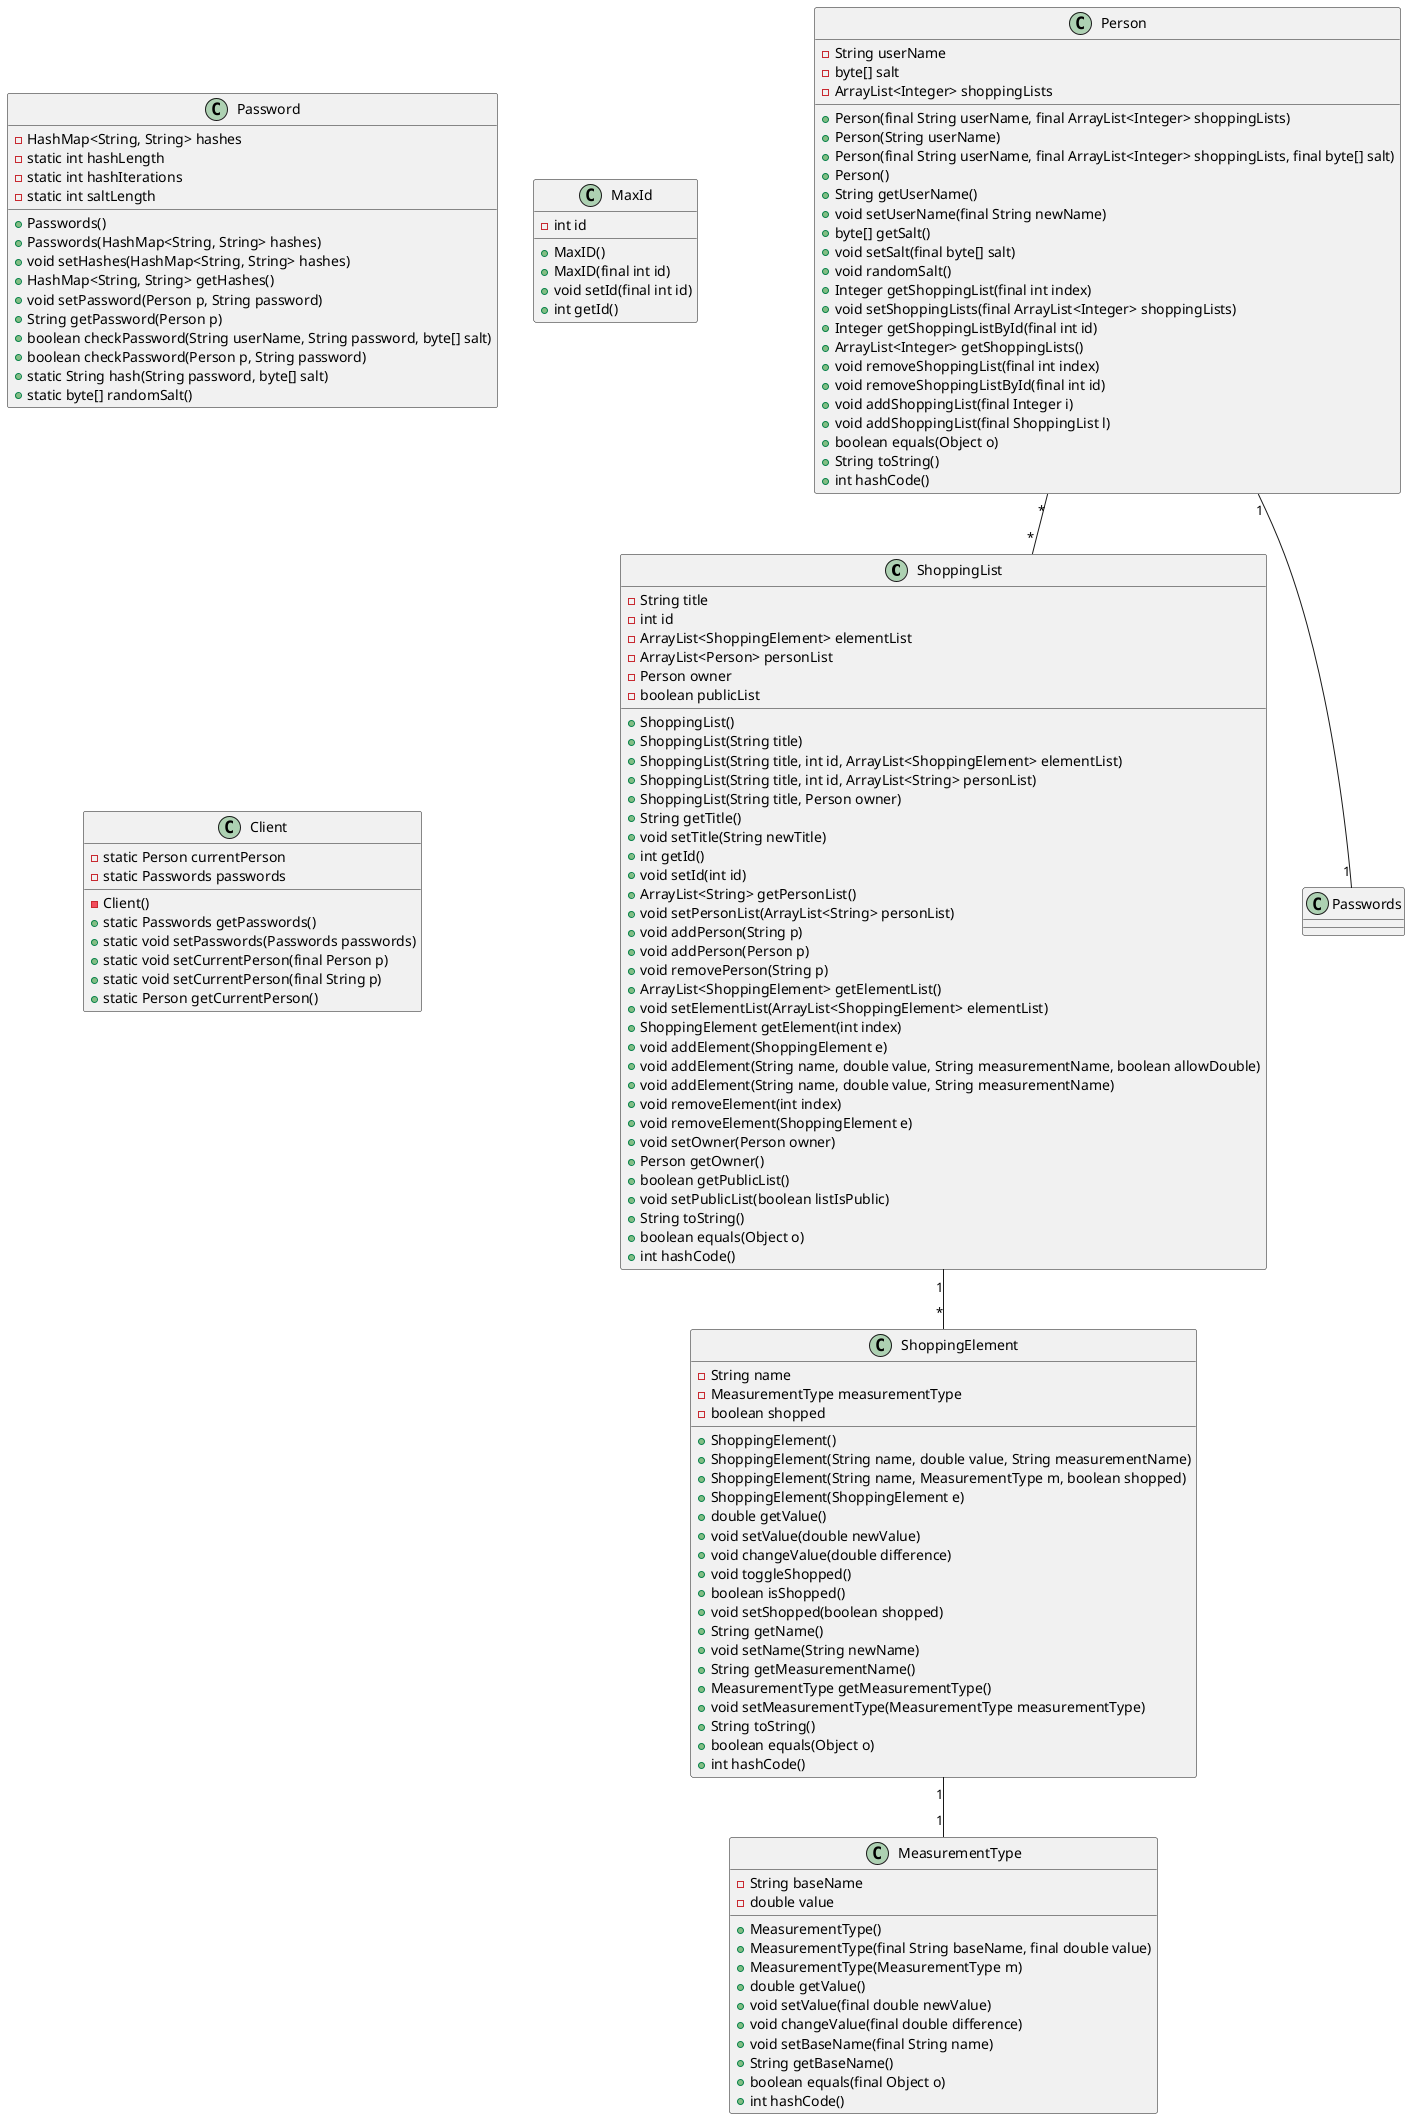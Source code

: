 @startuml
class ShoppingList {
    -String title
    -int id
    -ArrayList<ShoppingElement> elementList
    -ArrayList<Person> personList
    -Person owner
    -boolean publicList
    
    
    + ShoppingList()
    + ShoppingList(String title)
    + ShoppingList(String title, int id, ArrayList<ShoppingElement> elementList)
    + ShoppingList(String title, int id, ArrayList<String> personList)
    + ShoppingList(String title, Person owner)
    + String getTitle()
    + void setTitle(String newTitle)
    + int getId()
    + void setId(int id)
    + ArrayList<String> getPersonList()
    + void setPersonList(ArrayList<String> personList)
    + void addPerson(String p)
    + void addPerson(Person p)
    + void removePerson(String p)
    + ArrayList<ShoppingElement> getElementList()
    + void setElementList(ArrayList<ShoppingElement> elementList)
    + ShoppingElement getElement(int index)
    + void addElement(ShoppingElement e)
    + void addElement(String name, double value, String measurementName, boolean allowDouble)
    + void addElement(String name, double value, String measurementName)
    + void removeElement(int index)
    + void removeElement(ShoppingElement e)
    + void setOwner(Person owner)
    + Person getOwner()
    + boolean getPublicList()
    + void setPublicList(boolean listIsPublic)
    + String toString()
    + boolean equals(Object o)
    + int hashCode()
}

class ShoppingElement {
    - String name
    - MeasurementType measurementType
    - boolean shopped
    
    + ShoppingElement()
    + ShoppingElement(String name, double value, String measurementName)
    + ShoppingElement(String name, MeasurementType m, boolean shopped)
    + ShoppingElement(ShoppingElement e)
    + double getValue()
    + void setValue(double newValue)
    + void changeValue(double difference)
    + void toggleShopped()
    + boolean isShopped()
    + void setShopped(boolean shopped)
    + String getName()
    + void setName(String newName)
    + String getMeasurementName()
    + MeasurementType getMeasurementType()
    + void setMeasurementType(MeasurementType measurementType)
    + String toString()
    + boolean equals(Object o)
    + int hashCode()
    
}

class Person {
    - String userName
    - byte[] salt
    - ArrayList<Integer> shoppingLists
    
    + Person(final String userName, final ArrayList<Integer> shoppingLists)
    + Person(String userName)
    + Person(final String userName, final ArrayList<Integer> shoppingLists, final byte[] salt)
    + Person()
    + String getUserName()
    + void setUserName(final String newName)
    + byte[] getSalt()
    + void setSalt(final byte[] salt)
    + void randomSalt()
    + Integer getShoppingList(final int index)
    + void setShoppingLists(final ArrayList<Integer> shoppingLists)
    + Integer getShoppingListById(final int id)
    + ArrayList<Integer> getShoppingLists()
    + void removeShoppingList(final int index)
    + void removeShoppingListById(final int id)
    + void addShoppingList(final Integer i)
    + void addShoppingList(final ShoppingList l)
    + boolean equals(Object o)
    + String toString()
    + int hashCode()
}

class MeasurementType {
    - String baseName
    - double value
    
    + MeasurementType()
    + MeasurementType(final String baseName, final double value)
    + MeasurementType(MeasurementType m)
    + double getValue()
    + void setValue(final double newValue)
    + void changeValue(final double difference)
    + void setBaseName(final String name)
    + String getBaseName()
    + boolean equals(final Object o)
    + int hashCode()
}

class Password {
    - HashMap<String, String> hashes 
    - static int hashLength
    - static int hashIterations
    - static int saltLength
    
    + Passwords()
    + Passwords(HashMap<String, String> hashes)
    + void setHashes(HashMap<String, String> hashes)
    + HashMap<String, String> getHashes()
    + void setPassword(Person p, String password)
    + String getPassword(Person p)
    + boolean checkPassword(String userName, String password, byte[] salt)
    + boolean checkPassword(Person p, String password)
    + static String hash(String password, byte[] salt)
    + static byte[] randomSalt()
}

class MaxId {
    - int id
    
    + MaxID()
    + MaxID(final int id)
    + void setId(final int id)
    + int getId()
}

class Client {
    - static Person currentPerson
    - static Passwords passwords
    
    - Client()
    + static Passwords getPasswords()
    + static void setPasswords(Passwords passwords)
    + static void setCurrentPerson(final Person p)
    + static void setCurrentPerson(final String p)
    + static Person getCurrentPerson()
    
}

Person "*"--"*" ShoppingList
ShoppingList "1"--"*" ShoppingElement
Person "1"--"1" Passwords
ShoppingElement "1"--"1" MeasurementType


@enduml
